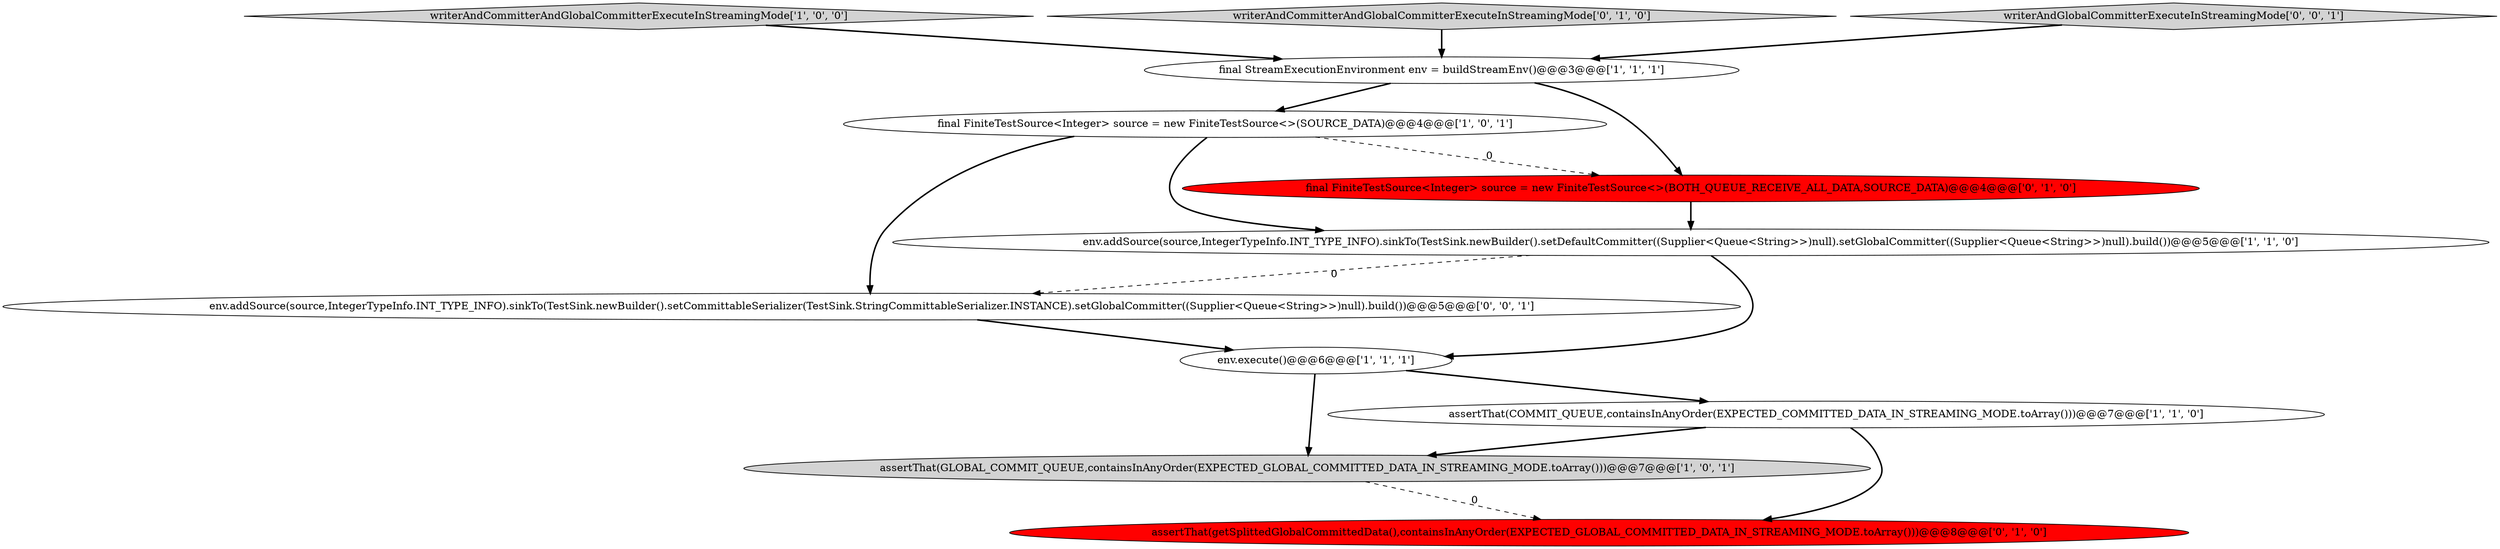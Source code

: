 digraph {
6 [style = filled, label = "writerAndCommitterAndGlobalCommitterExecuteInStreamingMode['1', '0', '0']", fillcolor = lightgray, shape = diamond image = "AAA0AAABBB1BBB"];
4 [style = filled, label = "env.execute()@@@6@@@['1', '1', '1']", fillcolor = white, shape = ellipse image = "AAA0AAABBB1BBB"];
5 [style = filled, label = "assertThat(GLOBAL_COMMIT_QUEUE,containsInAnyOrder(EXPECTED_GLOBAL_COMMITTED_DATA_IN_STREAMING_MODE.toArray()))@@@7@@@['1', '0', '1']", fillcolor = lightgray, shape = ellipse image = "AAA0AAABBB1BBB"];
0 [style = filled, label = "assertThat(COMMIT_QUEUE,containsInAnyOrder(EXPECTED_COMMITTED_DATA_IN_STREAMING_MODE.toArray()))@@@7@@@['1', '1', '0']", fillcolor = white, shape = ellipse image = "AAA0AAABBB1BBB"];
2 [style = filled, label = "final FiniteTestSource<Integer> source = new FiniteTestSource<>(SOURCE_DATA)@@@4@@@['1', '0', '1']", fillcolor = white, shape = ellipse image = "AAA0AAABBB1BBB"];
1 [style = filled, label = "env.addSource(source,IntegerTypeInfo.INT_TYPE_INFO).sinkTo(TestSink.newBuilder().setDefaultCommitter((Supplier<Queue<String>>)null).setGlobalCommitter((Supplier<Queue<String>>)null).build())@@@5@@@['1', '1', '0']", fillcolor = white, shape = ellipse image = "AAA0AAABBB1BBB"];
7 [style = filled, label = "writerAndCommitterAndGlobalCommitterExecuteInStreamingMode['0', '1', '0']", fillcolor = lightgray, shape = diamond image = "AAA0AAABBB2BBB"];
8 [style = filled, label = "final FiniteTestSource<Integer> source = new FiniteTestSource<>(BOTH_QUEUE_RECEIVE_ALL_DATA,SOURCE_DATA)@@@4@@@['0', '1', '0']", fillcolor = red, shape = ellipse image = "AAA1AAABBB2BBB"];
9 [style = filled, label = "assertThat(getSplittedGlobalCommittedData(),containsInAnyOrder(EXPECTED_GLOBAL_COMMITTED_DATA_IN_STREAMING_MODE.toArray()))@@@8@@@['0', '1', '0']", fillcolor = red, shape = ellipse image = "AAA1AAABBB2BBB"];
11 [style = filled, label = "writerAndGlobalCommitterExecuteInStreamingMode['0', '0', '1']", fillcolor = lightgray, shape = diamond image = "AAA0AAABBB3BBB"];
10 [style = filled, label = "env.addSource(source,IntegerTypeInfo.INT_TYPE_INFO).sinkTo(TestSink.newBuilder().setCommittableSerializer(TestSink.StringCommittableSerializer.INSTANCE).setGlobalCommitter((Supplier<Queue<String>>)null).build())@@@5@@@['0', '0', '1']", fillcolor = white, shape = ellipse image = "AAA0AAABBB3BBB"];
3 [style = filled, label = "final StreamExecutionEnvironment env = buildStreamEnv()@@@3@@@['1', '1', '1']", fillcolor = white, shape = ellipse image = "AAA0AAABBB1BBB"];
8->1 [style = bold, label=""];
6->3 [style = bold, label=""];
5->9 [style = dashed, label="0"];
1->4 [style = bold, label=""];
0->9 [style = bold, label=""];
1->10 [style = dashed, label="0"];
3->2 [style = bold, label=""];
2->10 [style = bold, label=""];
11->3 [style = bold, label=""];
2->8 [style = dashed, label="0"];
4->5 [style = bold, label=""];
2->1 [style = bold, label=""];
3->8 [style = bold, label=""];
7->3 [style = bold, label=""];
4->0 [style = bold, label=""];
0->5 [style = bold, label=""];
10->4 [style = bold, label=""];
}

